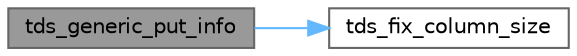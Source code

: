 digraph "tds_generic_put_info"
{
 // LATEX_PDF_SIZE
  bgcolor="transparent";
  edge [fontname=Helvetica,fontsize=10,labelfontname=Helvetica,labelfontsize=10];
  node [fontname=Helvetica,fontsize=10,shape=box,height=0.2,width=0.4];
  rankdir="LR";
  Node1 [id="Node000001",label="tds_generic_put_info",height=0.2,width=0.4,color="gray40", fillcolor="grey60", style="filled", fontcolor="black",tooltip="Put data information to wire."];
  Node1 -> Node2 [id="edge1_Node000001_Node000002",color="steelblue1",style="solid",tooltip=" "];
  Node2 [id="Node000002",label="tds_fix_column_size",height=0.2,width=0.4,color="grey40", fillcolor="white", style="filled",URL="$a00578.html#ga440f0f469afad1eac4c008979873ccdd",tooltip="Get column size for wire."];
}
